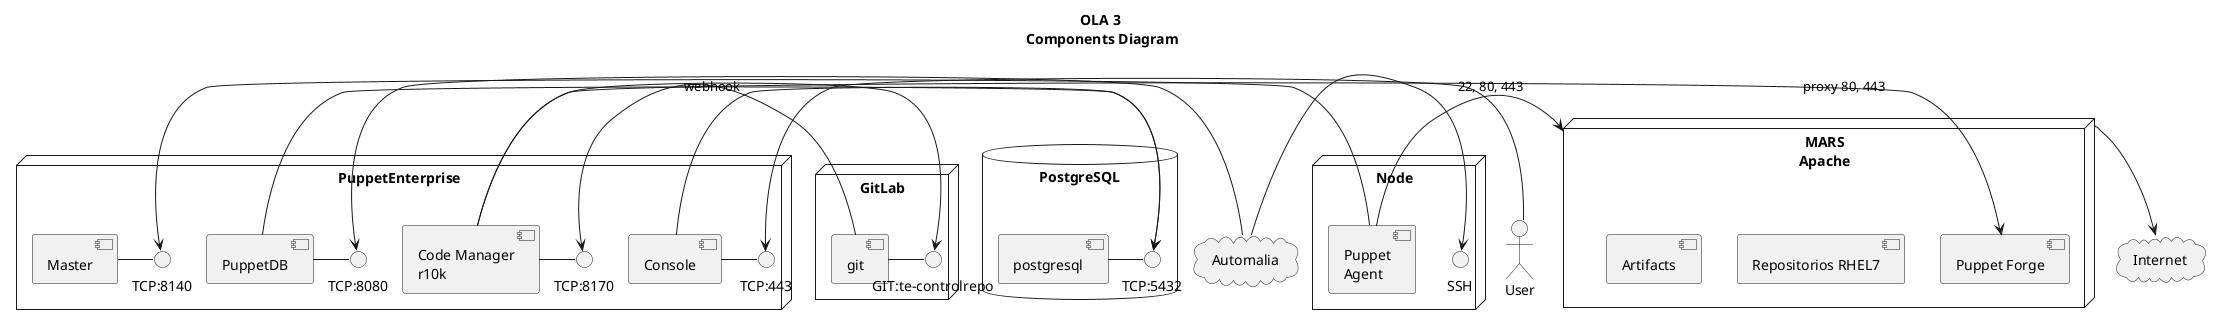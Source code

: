 @startuml
title OLA 3\n Components Diagram
Actor User

node "PuppetEnterprise" {
  [Code Manager\nr10k] as r10k
  [Master]
  [PuppetDB]
  [Console]
  interface "TCP:8170" as TCP8170
  interface "TCP:443" as TCP443
  interface "TCP:8080" as TCP8080
  interface "TCP:8140" as TCP8140
  [Console] - TCP443
  r10k - TCP8170
  [PuppetDB] - TCP8080
  [Master] - TCP8140
}

node "MARS\nApache" as MARS {
  [Puppet Forge]
  [Repositorios RHEL7]
  [Artifacts]
}

node "GitLab" {
  [git]
  interface "GIT:te-controlrepo" as controlrepo
  [git] - controlrepo
}
cloud "Internet" {
}
database "PostgreSQL" {
  [postgresql]
  interface "TCP:5432" as TCP5432
  [postgresql] - TCP5432
}
cloud "Automalia" {
}
node "Node" {
  [Puppet\nAgent]
  interface SSH
}
Automalia -> SSH
Automalia -> TCP8080
User -> TCP443
r10k -> controlrepo
r10k -> [Puppet Forge]
[Puppet\nAgent] -> MARS : 22, 80, 443
[Puppet\nAgent] -> TCP8140
MARS -> Internet : proxy 80, 443
[PuppetDB] -> TCP5432
[Console] -> TCP5432
[git] -> TCP8170 : webhook
@enduml
